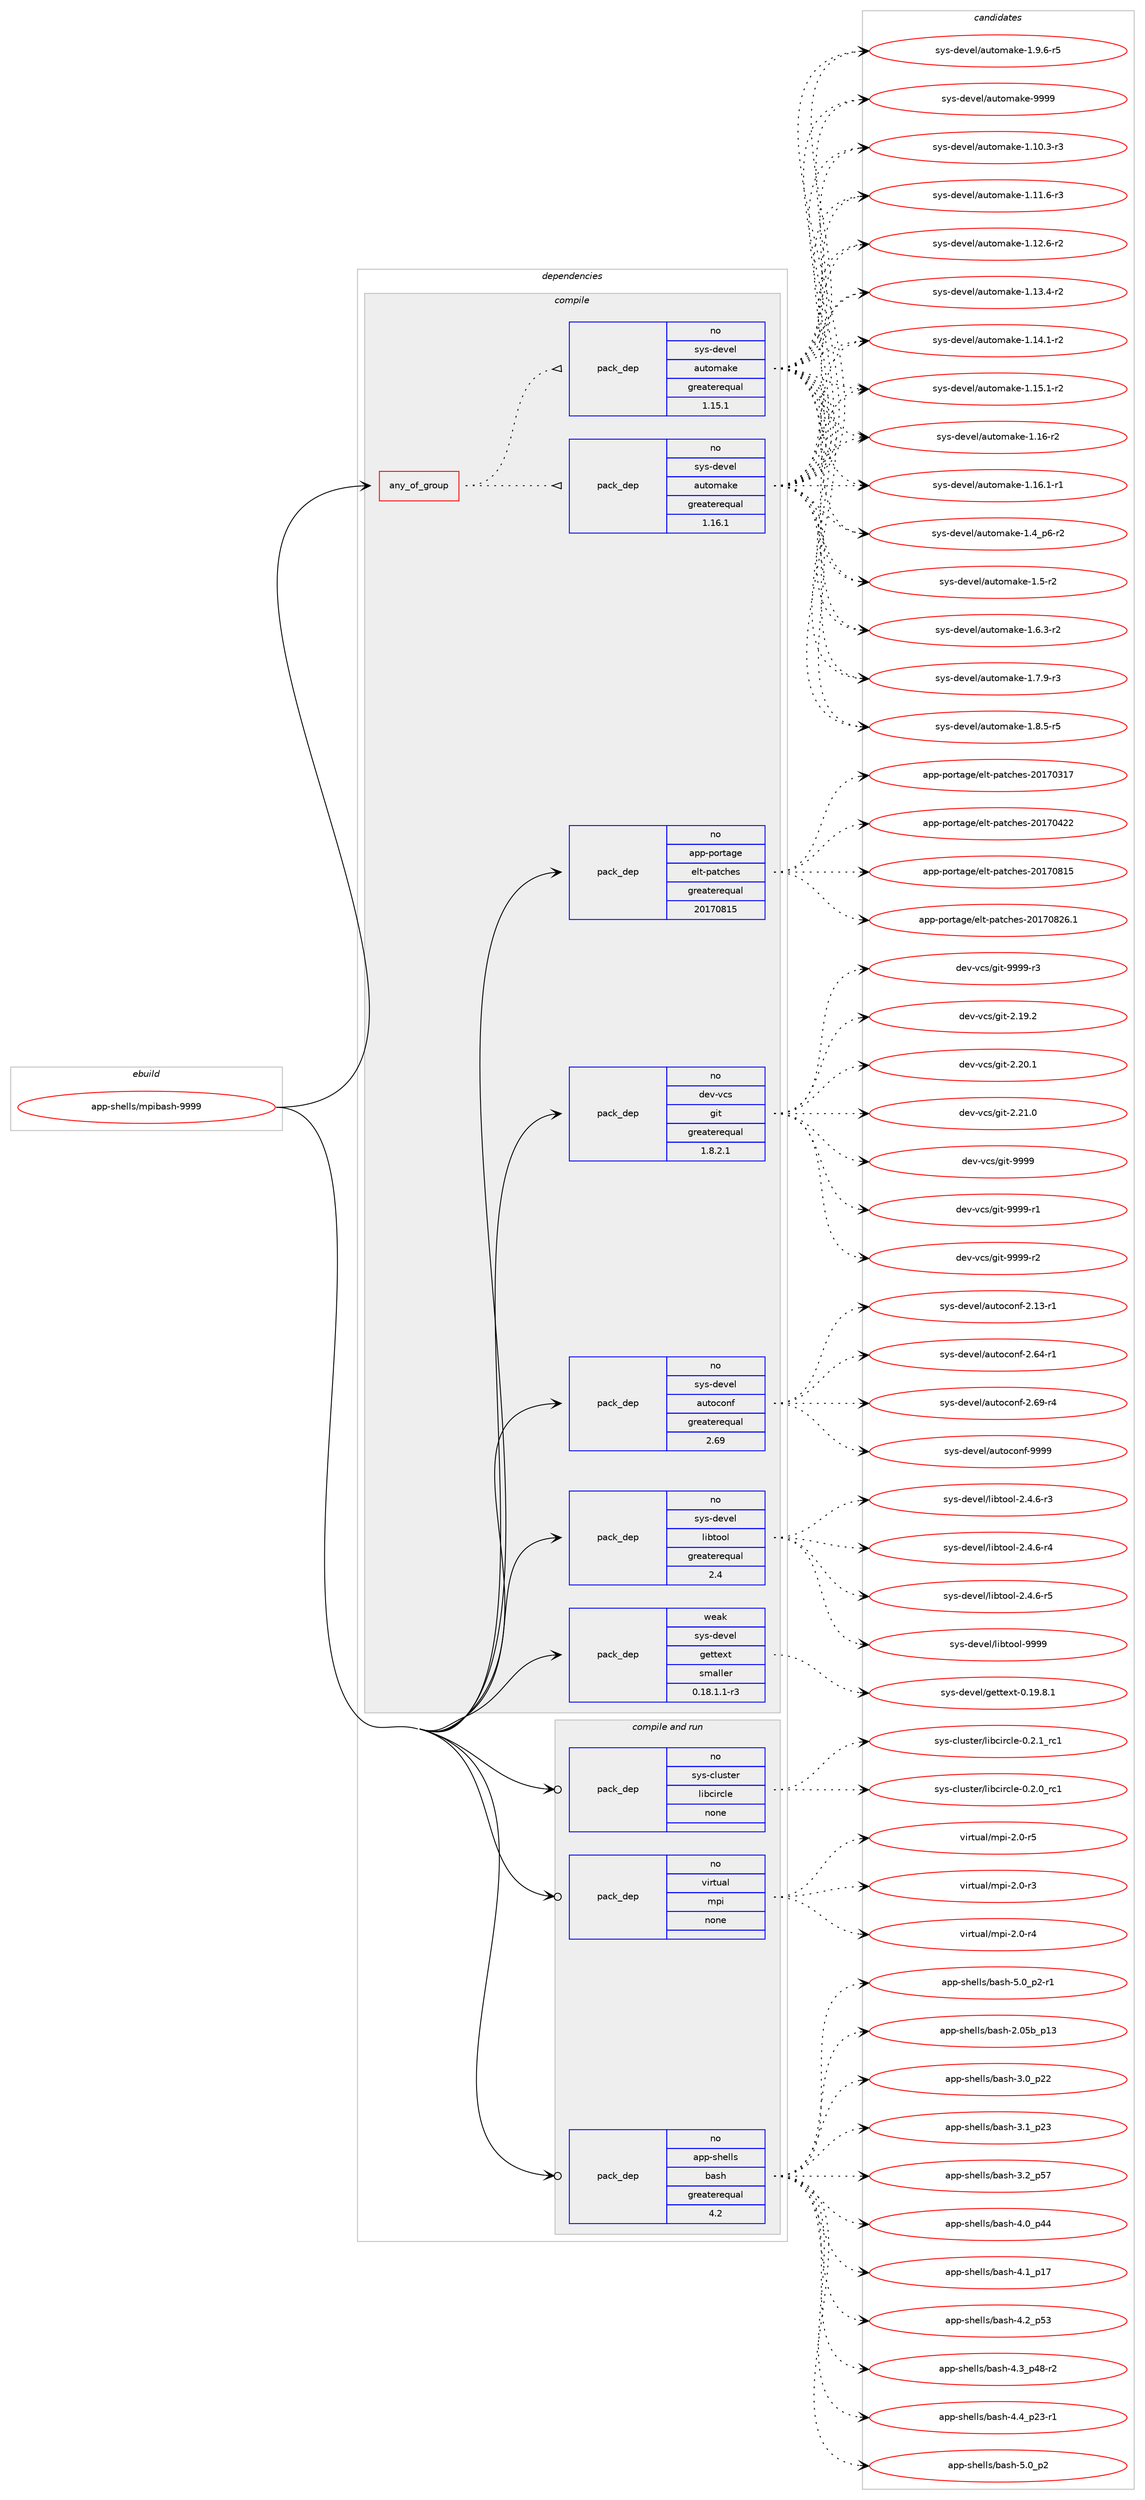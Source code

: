 digraph prolog {

# *************
# Graph options
# *************

newrank=true;
concentrate=true;
compound=true;
graph [rankdir=LR,fontname=Helvetica,fontsize=10,ranksep=1.5];#, ranksep=2.5, nodesep=0.2];
edge  [arrowhead=vee];
node  [fontname=Helvetica,fontsize=10];

# **********
# The ebuild
# **********

subgraph cluster_leftcol {
color=gray;
rank=same;
label=<<i>ebuild</i>>;
id [label="app-shells/mpibash-9999", color=red, width=4, href="../app-shells/mpibash-9999.svg"];
}

# ****************
# The dependencies
# ****************

subgraph cluster_midcol {
color=gray;
label=<<i>dependencies</i>>;
subgraph cluster_compile {
fillcolor="#eeeeee";
style=filled;
label=<<i>compile</i>>;
subgraph any19894 {
dependency1307456 [label=<<TABLE BORDER="0" CELLBORDER="1" CELLSPACING="0" CELLPADDING="4"><TR><TD CELLPADDING="10">any_of_group</TD></TR></TABLE>>, shape=none, color=red];subgraph pack931755 {
dependency1307457 [label=<<TABLE BORDER="0" CELLBORDER="1" CELLSPACING="0" CELLPADDING="4" WIDTH="220"><TR><TD ROWSPAN="6" CELLPADDING="30">pack_dep</TD></TR><TR><TD WIDTH="110">no</TD></TR><TR><TD>sys-devel</TD></TR><TR><TD>automake</TD></TR><TR><TD>greaterequal</TD></TR><TR><TD>1.16.1</TD></TR></TABLE>>, shape=none, color=blue];
}
dependency1307456:e -> dependency1307457:w [weight=20,style="dotted",arrowhead="oinv"];
subgraph pack931756 {
dependency1307458 [label=<<TABLE BORDER="0" CELLBORDER="1" CELLSPACING="0" CELLPADDING="4" WIDTH="220"><TR><TD ROWSPAN="6" CELLPADDING="30">pack_dep</TD></TR><TR><TD WIDTH="110">no</TD></TR><TR><TD>sys-devel</TD></TR><TR><TD>automake</TD></TR><TR><TD>greaterequal</TD></TR><TR><TD>1.15.1</TD></TR></TABLE>>, shape=none, color=blue];
}
dependency1307456:e -> dependency1307458:w [weight=20,style="dotted",arrowhead="oinv"];
}
id:e -> dependency1307456:w [weight=20,style="solid",arrowhead="vee"];
subgraph pack931757 {
dependency1307459 [label=<<TABLE BORDER="0" CELLBORDER="1" CELLSPACING="0" CELLPADDING="4" WIDTH="220"><TR><TD ROWSPAN="6" CELLPADDING="30">pack_dep</TD></TR><TR><TD WIDTH="110">no</TD></TR><TR><TD>app-portage</TD></TR><TR><TD>elt-patches</TD></TR><TR><TD>greaterequal</TD></TR><TR><TD>20170815</TD></TR></TABLE>>, shape=none, color=blue];
}
id:e -> dependency1307459:w [weight=20,style="solid",arrowhead="vee"];
subgraph pack931758 {
dependency1307460 [label=<<TABLE BORDER="0" CELLBORDER="1" CELLSPACING="0" CELLPADDING="4" WIDTH="220"><TR><TD ROWSPAN="6" CELLPADDING="30">pack_dep</TD></TR><TR><TD WIDTH="110">no</TD></TR><TR><TD>dev-vcs</TD></TR><TR><TD>git</TD></TR><TR><TD>greaterequal</TD></TR><TR><TD>1.8.2.1</TD></TR></TABLE>>, shape=none, color=blue];
}
id:e -> dependency1307460:w [weight=20,style="solid",arrowhead="vee"];
subgraph pack931759 {
dependency1307461 [label=<<TABLE BORDER="0" CELLBORDER="1" CELLSPACING="0" CELLPADDING="4" WIDTH="220"><TR><TD ROWSPAN="6" CELLPADDING="30">pack_dep</TD></TR><TR><TD WIDTH="110">no</TD></TR><TR><TD>sys-devel</TD></TR><TR><TD>autoconf</TD></TR><TR><TD>greaterequal</TD></TR><TR><TD>2.69</TD></TR></TABLE>>, shape=none, color=blue];
}
id:e -> dependency1307461:w [weight=20,style="solid",arrowhead="vee"];
subgraph pack931760 {
dependency1307462 [label=<<TABLE BORDER="0" CELLBORDER="1" CELLSPACING="0" CELLPADDING="4" WIDTH="220"><TR><TD ROWSPAN="6" CELLPADDING="30">pack_dep</TD></TR><TR><TD WIDTH="110">no</TD></TR><TR><TD>sys-devel</TD></TR><TR><TD>libtool</TD></TR><TR><TD>greaterequal</TD></TR><TR><TD>2.4</TD></TR></TABLE>>, shape=none, color=blue];
}
id:e -> dependency1307462:w [weight=20,style="solid",arrowhead="vee"];
subgraph pack931761 {
dependency1307463 [label=<<TABLE BORDER="0" CELLBORDER="1" CELLSPACING="0" CELLPADDING="4" WIDTH="220"><TR><TD ROWSPAN="6" CELLPADDING="30">pack_dep</TD></TR><TR><TD WIDTH="110">weak</TD></TR><TR><TD>sys-devel</TD></TR><TR><TD>gettext</TD></TR><TR><TD>smaller</TD></TR><TR><TD>0.18.1.1-r3</TD></TR></TABLE>>, shape=none, color=blue];
}
id:e -> dependency1307463:w [weight=20,style="solid",arrowhead="vee"];
}
subgraph cluster_compileandrun {
fillcolor="#eeeeee";
style=filled;
label=<<i>compile and run</i>>;
subgraph pack931762 {
dependency1307464 [label=<<TABLE BORDER="0" CELLBORDER="1" CELLSPACING="0" CELLPADDING="4" WIDTH="220"><TR><TD ROWSPAN="6" CELLPADDING="30">pack_dep</TD></TR><TR><TD WIDTH="110">no</TD></TR><TR><TD>app-shells</TD></TR><TR><TD>bash</TD></TR><TR><TD>greaterequal</TD></TR><TR><TD>4.2</TD></TR></TABLE>>, shape=none, color=blue];
}
id:e -> dependency1307464:w [weight=20,style="solid",arrowhead="odotvee"];
subgraph pack931763 {
dependency1307465 [label=<<TABLE BORDER="0" CELLBORDER="1" CELLSPACING="0" CELLPADDING="4" WIDTH="220"><TR><TD ROWSPAN="6" CELLPADDING="30">pack_dep</TD></TR><TR><TD WIDTH="110">no</TD></TR><TR><TD>sys-cluster</TD></TR><TR><TD>libcircle</TD></TR><TR><TD>none</TD></TR><TR><TD></TD></TR></TABLE>>, shape=none, color=blue];
}
id:e -> dependency1307465:w [weight=20,style="solid",arrowhead="odotvee"];
subgraph pack931764 {
dependency1307466 [label=<<TABLE BORDER="0" CELLBORDER="1" CELLSPACING="0" CELLPADDING="4" WIDTH="220"><TR><TD ROWSPAN="6" CELLPADDING="30">pack_dep</TD></TR><TR><TD WIDTH="110">no</TD></TR><TR><TD>virtual</TD></TR><TR><TD>mpi</TD></TR><TR><TD>none</TD></TR><TR><TD></TD></TR></TABLE>>, shape=none, color=blue];
}
id:e -> dependency1307466:w [weight=20,style="solid",arrowhead="odotvee"];
}
subgraph cluster_run {
fillcolor="#eeeeee";
style=filled;
label=<<i>run</i>>;
}
}

# **************
# The candidates
# **************

subgraph cluster_choices {
rank=same;
color=gray;
label=<<i>candidates</i>>;

subgraph choice931755 {
color=black;
nodesep=1;
choice11512111545100101118101108479711711611110997107101454946494846514511451 [label="sys-devel/automake-1.10.3-r3", color=red, width=4,href="../sys-devel/automake-1.10.3-r3.svg"];
choice11512111545100101118101108479711711611110997107101454946494946544511451 [label="sys-devel/automake-1.11.6-r3", color=red, width=4,href="../sys-devel/automake-1.11.6-r3.svg"];
choice11512111545100101118101108479711711611110997107101454946495046544511450 [label="sys-devel/automake-1.12.6-r2", color=red, width=4,href="../sys-devel/automake-1.12.6-r2.svg"];
choice11512111545100101118101108479711711611110997107101454946495146524511450 [label="sys-devel/automake-1.13.4-r2", color=red, width=4,href="../sys-devel/automake-1.13.4-r2.svg"];
choice11512111545100101118101108479711711611110997107101454946495246494511450 [label="sys-devel/automake-1.14.1-r2", color=red, width=4,href="../sys-devel/automake-1.14.1-r2.svg"];
choice11512111545100101118101108479711711611110997107101454946495346494511450 [label="sys-devel/automake-1.15.1-r2", color=red, width=4,href="../sys-devel/automake-1.15.1-r2.svg"];
choice1151211154510010111810110847971171161111099710710145494649544511450 [label="sys-devel/automake-1.16-r2", color=red, width=4,href="../sys-devel/automake-1.16-r2.svg"];
choice11512111545100101118101108479711711611110997107101454946495446494511449 [label="sys-devel/automake-1.16.1-r1", color=red, width=4,href="../sys-devel/automake-1.16.1-r1.svg"];
choice115121115451001011181011084797117116111109971071014549465295112544511450 [label="sys-devel/automake-1.4_p6-r2", color=red, width=4,href="../sys-devel/automake-1.4_p6-r2.svg"];
choice11512111545100101118101108479711711611110997107101454946534511450 [label="sys-devel/automake-1.5-r2", color=red, width=4,href="../sys-devel/automake-1.5-r2.svg"];
choice115121115451001011181011084797117116111109971071014549465446514511450 [label="sys-devel/automake-1.6.3-r2", color=red, width=4,href="../sys-devel/automake-1.6.3-r2.svg"];
choice115121115451001011181011084797117116111109971071014549465546574511451 [label="sys-devel/automake-1.7.9-r3", color=red, width=4,href="../sys-devel/automake-1.7.9-r3.svg"];
choice115121115451001011181011084797117116111109971071014549465646534511453 [label="sys-devel/automake-1.8.5-r5", color=red, width=4,href="../sys-devel/automake-1.8.5-r5.svg"];
choice115121115451001011181011084797117116111109971071014549465746544511453 [label="sys-devel/automake-1.9.6-r5", color=red, width=4,href="../sys-devel/automake-1.9.6-r5.svg"];
choice115121115451001011181011084797117116111109971071014557575757 [label="sys-devel/automake-9999", color=red, width=4,href="../sys-devel/automake-9999.svg"];
dependency1307457:e -> choice11512111545100101118101108479711711611110997107101454946494846514511451:w [style=dotted,weight="100"];
dependency1307457:e -> choice11512111545100101118101108479711711611110997107101454946494946544511451:w [style=dotted,weight="100"];
dependency1307457:e -> choice11512111545100101118101108479711711611110997107101454946495046544511450:w [style=dotted,weight="100"];
dependency1307457:e -> choice11512111545100101118101108479711711611110997107101454946495146524511450:w [style=dotted,weight="100"];
dependency1307457:e -> choice11512111545100101118101108479711711611110997107101454946495246494511450:w [style=dotted,weight="100"];
dependency1307457:e -> choice11512111545100101118101108479711711611110997107101454946495346494511450:w [style=dotted,weight="100"];
dependency1307457:e -> choice1151211154510010111810110847971171161111099710710145494649544511450:w [style=dotted,weight="100"];
dependency1307457:e -> choice11512111545100101118101108479711711611110997107101454946495446494511449:w [style=dotted,weight="100"];
dependency1307457:e -> choice115121115451001011181011084797117116111109971071014549465295112544511450:w [style=dotted,weight="100"];
dependency1307457:e -> choice11512111545100101118101108479711711611110997107101454946534511450:w [style=dotted,weight="100"];
dependency1307457:e -> choice115121115451001011181011084797117116111109971071014549465446514511450:w [style=dotted,weight="100"];
dependency1307457:e -> choice115121115451001011181011084797117116111109971071014549465546574511451:w [style=dotted,weight="100"];
dependency1307457:e -> choice115121115451001011181011084797117116111109971071014549465646534511453:w [style=dotted,weight="100"];
dependency1307457:e -> choice115121115451001011181011084797117116111109971071014549465746544511453:w [style=dotted,weight="100"];
dependency1307457:e -> choice115121115451001011181011084797117116111109971071014557575757:w [style=dotted,weight="100"];
}
subgraph choice931756 {
color=black;
nodesep=1;
choice11512111545100101118101108479711711611110997107101454946494846514511451 [label="sys-devel/automake-1.10.3-r3", color=red, width=4,href="../sys-devel/automake-1.10.3-r3.svg"];
choice11512111545100101118101108479711711611110997107101454946494946544511451 [label="sys-devel/automake-1.11.6-r3", color=red, width=4,href="../sys-devel/automake-1.11.6-r3.svg"];
choice11512111545100101118101108479711711611110997107101454946495046544511450 [label="sys-devel/automake-1.12.6-r2", color=red, width=4,href="../sys-devel/automake-1.12.6-r2.svg"];
choice11512111545100101118101108479711711611110997107101454946495146524511450 [label="sys-devel/automake-1.13.4-r2", color=red, width=4,href="../sys-devel/automake-1.13.4-r2.svg"];
choice11512111545100101118101108479711711611110997107101454946495246494511450 [label="sys-devel/automake-1.14.1-r2", color=red, width=4,href="../sys-devel/automake-1.14.1-r2.svg"];
choice11512111545100101118101108479711711611110997107101454946495346494511450 [label="sys-devel/automake-1.15.1-r2", color=red, width=4,href="../sys-devel/automake-1.15.1-r2.svg"];
choice1151211154510010111810110847971171161111099710710145494649544511450 [label="sys-devel/automake-1.16-r2", color=red, width=4,href="../sys-devel/automake-1.16-r2.svg"];
choice11512111545100101118101108479711711611110997107101454946495446494511449 [label="sys-devel/automake-1.16.1-r1", color=red, width=4,href="../sys-devel/automake-1.16.1-r1.svg"];
choice115121115451001011181011084797117116111109971071014549465295112544511450 [label="sys-devel/automake-1.4_p6-r2", color=red, width=4,href="../sys-devel/automake-1.4_p6-r2.svg"];
choice11512111545100101118101108479711711611110997107101454946534511450 [label="sys-devel/automake-1.5-r2", color=red, width=4,href="../sys-devel/automake-1.5-r2.svg"];
choice115121115451001011181011084797117116111109971071014549465446514511450 [label="sys-devel/automake-1.6.3-r2", color=red, width=4,href="../sys-devel/automake-1.6.3-r2.svg"];
choice115121115451001011181011084797117116111109971071014549465546574511451 [label="sys-devel/automake-1.7.9-r3", color=red, width=4,href="../sys-devel/automake-1.7.9-r3.svg"];
choice115121115451001011181011084797117116111109971071014549465646534511453 [label="sys-devel/automake-1.8.5-r5", color=red, width=4,href="../sys-devel/automake-1.8.5-r5.svg"];
choice115121115451001011181011084797117116111109971071014549465746544511453 [label="sys-devel/automake-1.9.6-r5", color=red, width=4,href="../sys-devel/automake-1.9.6-r5.svg"];
choice115121115451001011181011084797117116111109971071014557575757 [label="sys-devel/automake-9999", color=red, width=4,href="../sys-devel/automake-9999.svg"];
dependency1307458:e -> choice11512111545100101118101108479711711611110997107101454946494846514511451:w [style=dotted,weight="100"];
dependency1307458:e -> choice11512111545100101118101108479711711611110997107101454946494946544511451:w [style=dotted,weight="100"];
dependency1307458:e -> choice11512111545100101118101108479711711611110997107101454946495046544511450:w [style=dotted,weight="100"];
dependency1307458:e -> choice11512111545100101118101108479711711611110997107101454946495146524511450:w [style=dotted,weight="100"];
dependency1307458:e -> choice11512111545100101118101108479711711611110997107101454946495246494511450:w [style=dotted,weight="100"];
dependency1307458:e -> choice11512111545100101118101108479711711611110997107101454946495346494511450:w [style=dotted,weight="100"];
dependency1307458:e -> choice1151211154510010111810110847971171161111099710710145494649544511450:w [style=dotted,weight="100"];
dependency1307458:e -> choice11512111545100101118101108479711711611110997107101454946495446494511449:w [style=dotted,weight="100"];
dependency1307458:e -> choice115121115451001011181011084797117116111109971071014549465295112544511450:w [style=dotted,weight="100"];
dependency1307458:e -> choice11512111545100101118101108479711711611110997107101454946534511450:w [style=dotted,weight="100"];
dependency1307458:e -> choice115121115451001011181011084797117116111109971071014549465446514511450:w [style=dotted,weight="100"];
dependency1307458:e -> choice115121115451001011181011084797117116111109971071014549465546574511451:w [style=dotted,weight="100"];
dependency1307458:e -> choice115121115451001011181011084797117116111109971071014549465646534511453:w [style=dotted,weight="100"];
dependency1307458:e -> choice115121115451001011181011084797117116111109971071014549465746544511453:w [style=dotted,weight="100"];
dependency1307458:e -> choice115121115451001011181011084797117116111109971071014557575757:w [style=dotted,weight="100"];
}
subgraph choice931757 {
color=black;
nodesep=1;
choice97112112451121111141169710310147101108116451129711699104101115455048495548514955 [label="app-portage/elt-patches-20170317", color=red, width=4,href="../app-portage/elt-patches-20170317.svg"];
choice97112112451121111141169710310147101108116451129711699104101115455048495548525050 [label="app-portage/elt-patches-20170422", color=red, width=4,href="../app-portage/elt-patches-20170422.svg"];
choice97112112451121111141169710310147101108116451129711699104101115455048495548564953 [label="app-portage/elt-patches-20170815", color=red, width=4,href="../app-portage/elt-patches-20170815.svg"];
choice971121124511211111411697103101471011081164511297116991041011154550484955485650544649 [label="app-portage/elt-patches-20170826.1", color=red, width=4,href="../app-portage/elt-patches-20170826.1.svg"];
dependency1307459:e -> choice97112112451121111141169710310147101108116451129711699104101115455048495548514955:w [style=dotted,weight="100"];
dependency1307459:e -> choice97112112451121111141169710310147101108116451129711699104101115455048495548525050:w [style=dotted,weight="100"];
dependency1307459:e -> choice97112112451121111141169710310147101108116451129711699104101115455048495548564953:w [style=dotted,weight="100"];
dependency1307459:e -> choice971121124511211111411697103101471011081164511297116991041011154550484955485650544649:w [style=dotted,weight="100"];
}
subgraph choice931758 {
color=black;
nodesep=1;
choice10010111845118991154710310511645504649574650 [label="dev-vcs/git-2.19.2", color=red, width=4,href="../dev-vcs/git-2.19.2.svg"];
choice10010111845118991154710310511645504650484649 [label="dev-vcs/git-2.20.1", color=red, width=4,href="../dev-vcs/git-2.20.1.svg"];
choice10010111845118991154710310511645504650494648 [label="dev-vcs/git-2.21.0", color=red, width=4,href="../dev-vcs/git-2.21.0.svg"];
choice1001011184511899115471031051164557575757 [label="dev-vcs/git-9999", color=red, width=4,href="../dev-vcs/git-9999.svg"];
choice10010111845118991154710310511645575757574511449 [label="dev-vcs/git-9999-r1", color=red, width=4,href="../dev-vcs/git-9999-r1.svg"];
choice10010111845118991154710310511645575757574511450 [label="dev-vcs/git-9999-r2", color=red, width=4,href="../dev-vcs/git-9999-r2.svg"];
choice10010111845118991154710310511645575757574511451 [label="dev-vcs/git-9999-r3", color=red, width=4,href="../dev-vcs/git-9999-r3.svg"];
dependency1307460:e -> choice10010111845118991154710310511645504649574650:w [style=dotted,weight="100"];
dependency1307460:e -> choice10010111845118991154710310511645504650484649:w [style=dotted,weight="100"];
dependency1307460:e -> choice10010111845118991154710310511645504650494648:w [style=dotted,weight="100"];
dependency1307460:e -> choice1001011184511899115471031051164557575757:w [style=dotted,weight="100"];
dependency1307460:e -> choice10010111845118991154710310511645575757574511449:w [style=dotted,weight="100"];
dependency1307460:e -> choice10010111845118991154710310511645575757574511450:w [style=dotted,weight="100"];
dependency1307460:e -> choice10010111845118991154710310511645575757574511451:w [style=dotted,weight="100"];
}
subgraph choice931759 {
color=black;
nodesep=1;
choice1151211154510010111810110847971171161119911111010245504649514511449 [label="sys-devel/autoconf-2.13-r1", color=red, width=4,href="../sys-devel/autoconf-2.13-r1.svg"];
choice1151211154510010111810110847971171161119911111010245504654524511449 [label="sys-devel/autoconf-2.64-r1", color=red, width=4,href="../sys-devel/autoconf-2.64-r1.svg"];
choice1151211154510010111810110847971171161119911111010245504654574511452 [label="sys-devel/autoconf-2.69-r4", color=red, width=4,href="../sys-devel/autoconf-2.69-r4.svg"];
choice115121115451001011181011084797117116111991111101024557575757 [label="sys-devel/autoconf-9999", color=red, width=4,href="../sys-devel/autoconf-9999.svg"];
dependency1307461:e -> choice1151211154510010111810110847971171161119911111010245504649514511449:w [style=dotted,weight="100"];
dependency1307461:e -> choice1151211154510010111810110847971171161119911111010245504654524511449:w [style=dotted,weight="100"];
dependency1307461:e -> choice1151211154510010111810110847971171161119911111010245504654574511452:w [style=dotted,weight="100"];
dependency1307461:e -> choice115121115451001011181011084797117116111991111101024557575757:w [style=dotted,weight="100"];
}
subgraph choice931760 {
color=black;
nodesep=1;
choice1151211154510010111810110847108105981161111111084550465246544511451 [label="sys-devel/libtool-2.4.6-r3", color=red, width=4,href="../sys-devel/libtool-2.4.6-r3.svg"];
choice1151211154510010111810110847108105981161111111084550465246544511452 [label="sys-devel/libtool-2.4.6-r4", color=red, width=4,href="../sys-devel/libtool-2.4.6-r4.svg"];
choice1151211154510010111810110847108105981161111111084550465246544511453 [label="sys-devel/libtool-2.4.6-r5", color=red, width=4,href="../sys-devel/libtool-2.4.6-r5.svg"];
choice1151211154510010111810110847108105981161111111084557575757 [label="sys-devel/libtool-9999", color=red, width=4,href="../sys-devel/libtool-9999.svg"];
dependency1307462:e -> choice1151211154510010111810110847108105981161111111084550465246544511451:w [style=dotted,weight="100"];
dependency1307462:e -> choice1151211154510010111810110847108105981161111111084550465246544511452:w [style=dotted,weight="100"];
dependency1307462:e -> choice1151211154510010111810110847108105981161111111084550465246544511453:w [style=dotted,weight="100"];
dependency1307462:e -> choice1151211154510010111810110847108105981161111111084557575757:w [style=dotted,weight="100"];
}
subgraph choice931761 {
color=black;
nodesep=1;
choice1151211154510010111810110847103101116116101120116454846495746564649 [label="sys-devel/gettext-0.19.8.1", color=red, width=4,href="../sys-devel/gettext-0.19.8.1.svg"];
dependency1307463:e -> choice1151211154510010111810110847103101116116101120116454846495746564649:w [style=dotted,weight="100"];
}
subgraph choice931762 {
color=black;
nodesep=1;
choice9711211245115104101108108115479897115104455046485398951124951 [label="app-shells/bash-2.05b_p13", color=red, width=4,href="../app-shells/bash-2.05b_p13.svg"];
choice971121124511510410110810811547989711510445514648951125050 [label="app-shells/bash-3.0_p22", color=red, width=4,href="../app-shells/bash-3.0_p22.svg"];
choice971121124511510410110810811547989711510445514649951125051 [label="app-shells/bash-3.1_p23", color=red, width=4,href="../app-shells/bash-3.1_p23.svg"];
choice971121124511510410110810811547989711510445514650951125355 [label="app-shells/bash-3.2_p57", color=red, width=4,href="../app-shells/bash-3.2_p57.svg"];
choice971121124511510410110810811547989711510445524648951125252 [label="app-shells/bash-4.0_p44", color=red, width=4,href="../app-shells/bash-4.0_p44.svg"];
choice971121124511510410110810811547989711510445524649951124955 [label="app-shells/bash-4.1_p17", color=red, width=4,href="../app-shells/bash-4.1_p17.svg"];
choice971121124511510410110810811547989711510445524650951125351 [label="app-shells/bash-4.2_p53", color=red, width=4,href="../app-shells/bash-4.2_p53.svg"];
choice9711211245115104101108108115479897115104455246519511252564511450 [label="app-shells/bash-4.3_p48-r2", color=red, width=4,href="../app-shells/bash-4.3_p48-r2.svg"];
choice9711211245115104101108108115479897115104455246529511250514511449 [label="app-shells/bash-4.4_p23-r1", color=red, width=4,href="../app-shells/bash-4.4_p23-r1.svg"];
choice9711211245115104101108108115479897115104455346489511250 [label="app-shells/bash-5.0_p2", color=red, width=4,href="../app-shells/bash-5.0_p2.svg"];
choice97112112451151041011081081154798971151044553464895112504511449 [label="app-shells/bash-5.0_p2-r1", color=red, width=4,href="../app-shells/bash-5.0_p2-r1.svg"];
dependency1307464:e -> choice9711211245115104101108108115479897115104455046485398951124951:w [style=dotted,weight="100"];
dependency1307464:e -> choice971121124511510410110810811547989711510445514648951125050:w [style=dotted,weight="100"];
dependency1307464:e -> choice971121124511510410110810811547989711510445514649951125051:w [style=dotted,weight="100"];
dependency1307464:e -> choice971121124511510410110810811547989711510445514650951125355:w [style=dotted,weight="100"];
dependency1307464:e -> choice971121124511510410110810811547989711510445524648951125252:w [style=dotted,weight="100"];
dependency1307464:e -> choice971121124511510410110810811547989711510445524649951124955:w [style=dotted,weight="100"];
dependency1307464:e -> choice971121124511510410110810811547989711510445524650951125351:w [style=dotted,weight="100"];
dependency1307464:e -> choice9711211245115104101108108115479897115104455246519511252564511450:w [style=dotted,weight="100"];
dependency1307464:e -> choice9711211245115104101108108115479897115104455246529511250514511449:w [style=dotted,weight="100"];
dependency1307464:e -> choice9711211245115104101108108115479897115104455346489511250:w [style=dotted,weight="100"];
dependency1307464:e -> choice97112112451151041011081081154798971151044553464895112504511449:w [style=dotted,weight="100"];
}
subgraph choice931763 {
color=black;
nodesep=1;
choice115121115459910811711511610111447108105989910511499108101454846504648951149949 [label="sys-cluster/libcircle-0.2.0_rc1", color=red, width=4,href="../sys-cluster/libcircle-0.2.0_rc1.svg"];
choice115121115459910811711511610111447108105989910511499108101454846504649951149949 [label="sys-cluster/libcircle-0.2.1_rc1", color=red, width=4,href="../sys-cluster/libcircle-0.2.1_rc1.svg"];
dependency1307465:e -> choice115121115459910811711511610111447108105989910511499108101454846504648951149949:w [style=dotted,weight="100"];
dependency1307465:e -> choice115121115459910811711511610111447108105989910511499108101454846504649951149949:w [style=dotted,weight="100"];
}
subgraph choice931764 {
color=black;
nodesep=1;
choice1181051141161179710847109112105455046484511451 [label="virtual/mpi-2.0-r3", color=red, width=4,href="../virtual/mpi-2.0-r3.svg"];
choice1181051141161179710847109112105455046484511452 [label="virtual/mpi-2.0-r4", color=red, width=4,href="../virtual/mpi-2.0-r4.svg"];
choice1181051141161179710847109112105455046484511453 [label="virtual/mpi-2.0-r5", color=red, width=4,href="../virtual/mpi-2.0-r5.svg"];
dependency1307466:e -> choice1181051141161179710847109112105455046484511451:w [style=dotted,weight="100"];
dependency1307466:e -> choice1181051141161179710847109112105455046484511452:w [style=dotted,weight="100"];
dependency1307466:e -> choice1181051141161179710847109112105455046484511453:w [style=dotted,weight="100"];
}
}

}
